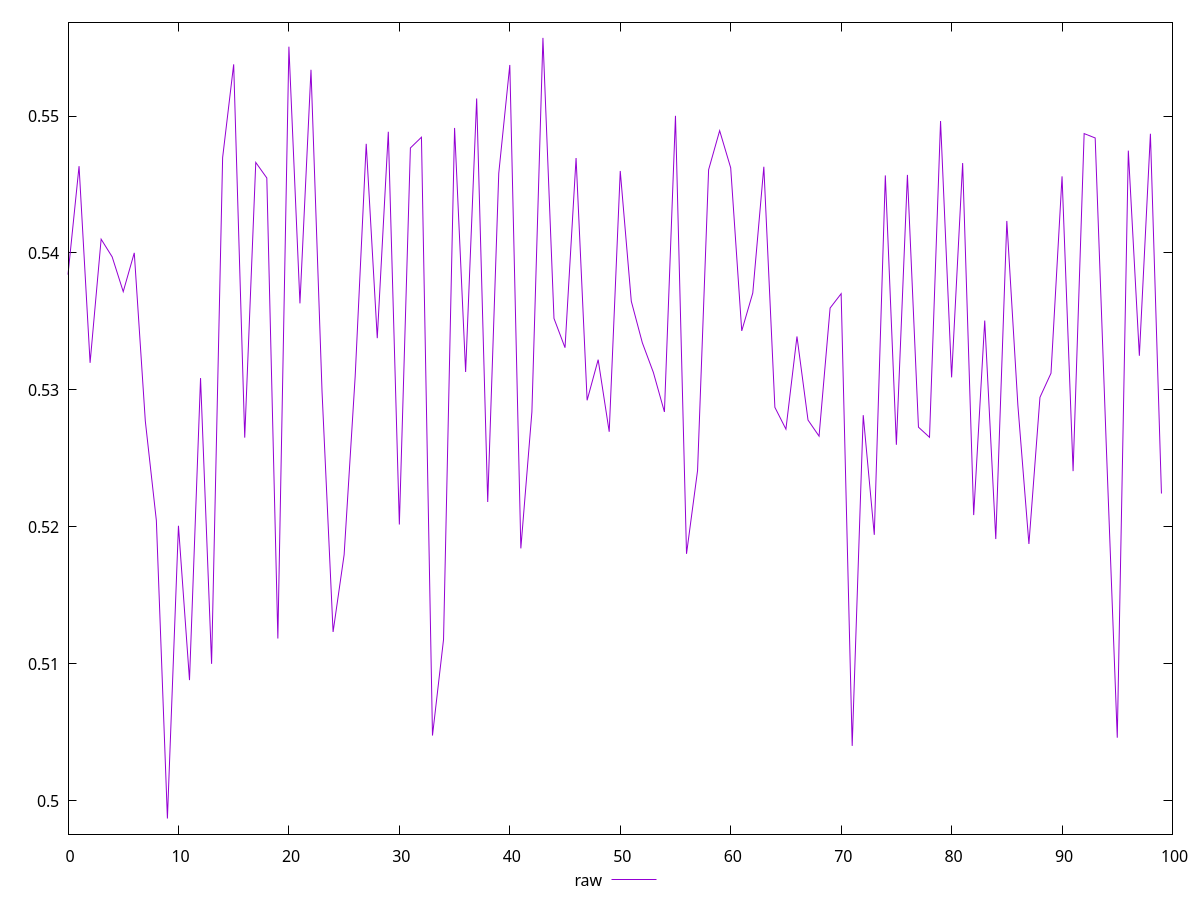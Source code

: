 reset
set terminal svg size 640, 490 enhanced background rgb 'white'
set output "report_00007_2020-12-11T15:55:29.892Z/meta/score/samples/pages+cached+nointeractive/raw/values.svg"

$raw <<EOF
0 0.5384212623453064
1 0.5463379606476501
2 0.531981850017757
3 0.5410064912688588
4 0.5397136681764539
5 0.5371778565609809
6 0.5400092448782204
7 0.5277261806134921
8 0.5204665948926906
9 0.4987142483890919
10 0.5200843448843202
11 0.5088177517064175
12 0.5308682148509302
13 0.5100069650010043
14 0.5469672559571572
15 0.5537717287555394
16 0.5265182418104442
17 0.5466097725018904
18 0.5454765408765135
19 0.5118519991600697
20 0.5550604887249247
21 0.5363233857614768
22 0.5533741719142214
23 0.5298780864361722
24 0.512333465187359
25 0.5179720473952155
26 0.530986075312364
27 0.5479704940065138
28 0.5337793690721356
29 0.5488522803051366
30 0.5201759613833563
31 0.5476668783207246
32 0.5484505787843521
33 0.5047722632722216
34 0.5117796369757841
35 0.5491274062950096
36 0.5313108971003124
37 0.551279589519706
38 0.5218230300242515
39 0.5458147610216152
40 0.5537254309932905
41 0.5184331478659608
42 0.5283897025830846
43 0.5557012301041877
44 0.535222533278455
45 0.5330852687874206
46 0.5469335924879103
47 0.5292452943299943
48 0.532210669544587
49 0.5269481475151374
50 0.5459859780186456
51 0.5364777853155982
52 0.5334445403370541
53 0.5312757278518623
54 0.5283968762156658
55 0.5500114003219347
56 0.5180380396142064
57 0.5241175044892263
58 0.5460757943749017
59 0.5489283590211053
60 0.5462159845986156
61 0.5343124898856151
62 0.5370811693465175
63 0.5462955245696355
64 0.5287322437782283
65 0.5271403273044991
66 0.5339069001494735
67 0.5278030000615243
68 0.5266285483056343
69 0.5359810214993437
70 0.5370288467686245
71 0.5040168462839391
72 0.5281617984117203
73 0.5194242047556427
74 0.5456609377957236
75 0.5259998291040056
76 0.5457010335622714
77 0.527283798879023
78 0.5265458010494595
79 0.5496347039443445
80 0.5309185677611017
81 0.5465651224739454
82 0.5208660538445747
83 0.5350689570932594
84 0.5191150234440833
85 0.5423391434846272
86 0.5288910559923329
87 0.5187566444261201
88 0.5294628134954781
89 0.5312233907423947
90 0.5455959584555689
91 0.5240731257313606
92 0.5487160870542308
93 0.548397168827393
94 0.5260430448746266
95 0.504611914538391
96 0.5474715609613816
97 0.532497004119557
98 0.5487058137750637
99 0.5224395459081532
EOF

set key outside below
set yrange [0.49757450875479:0.5568409697384896]

plot \
  $raw title "raw" with line, \


reset